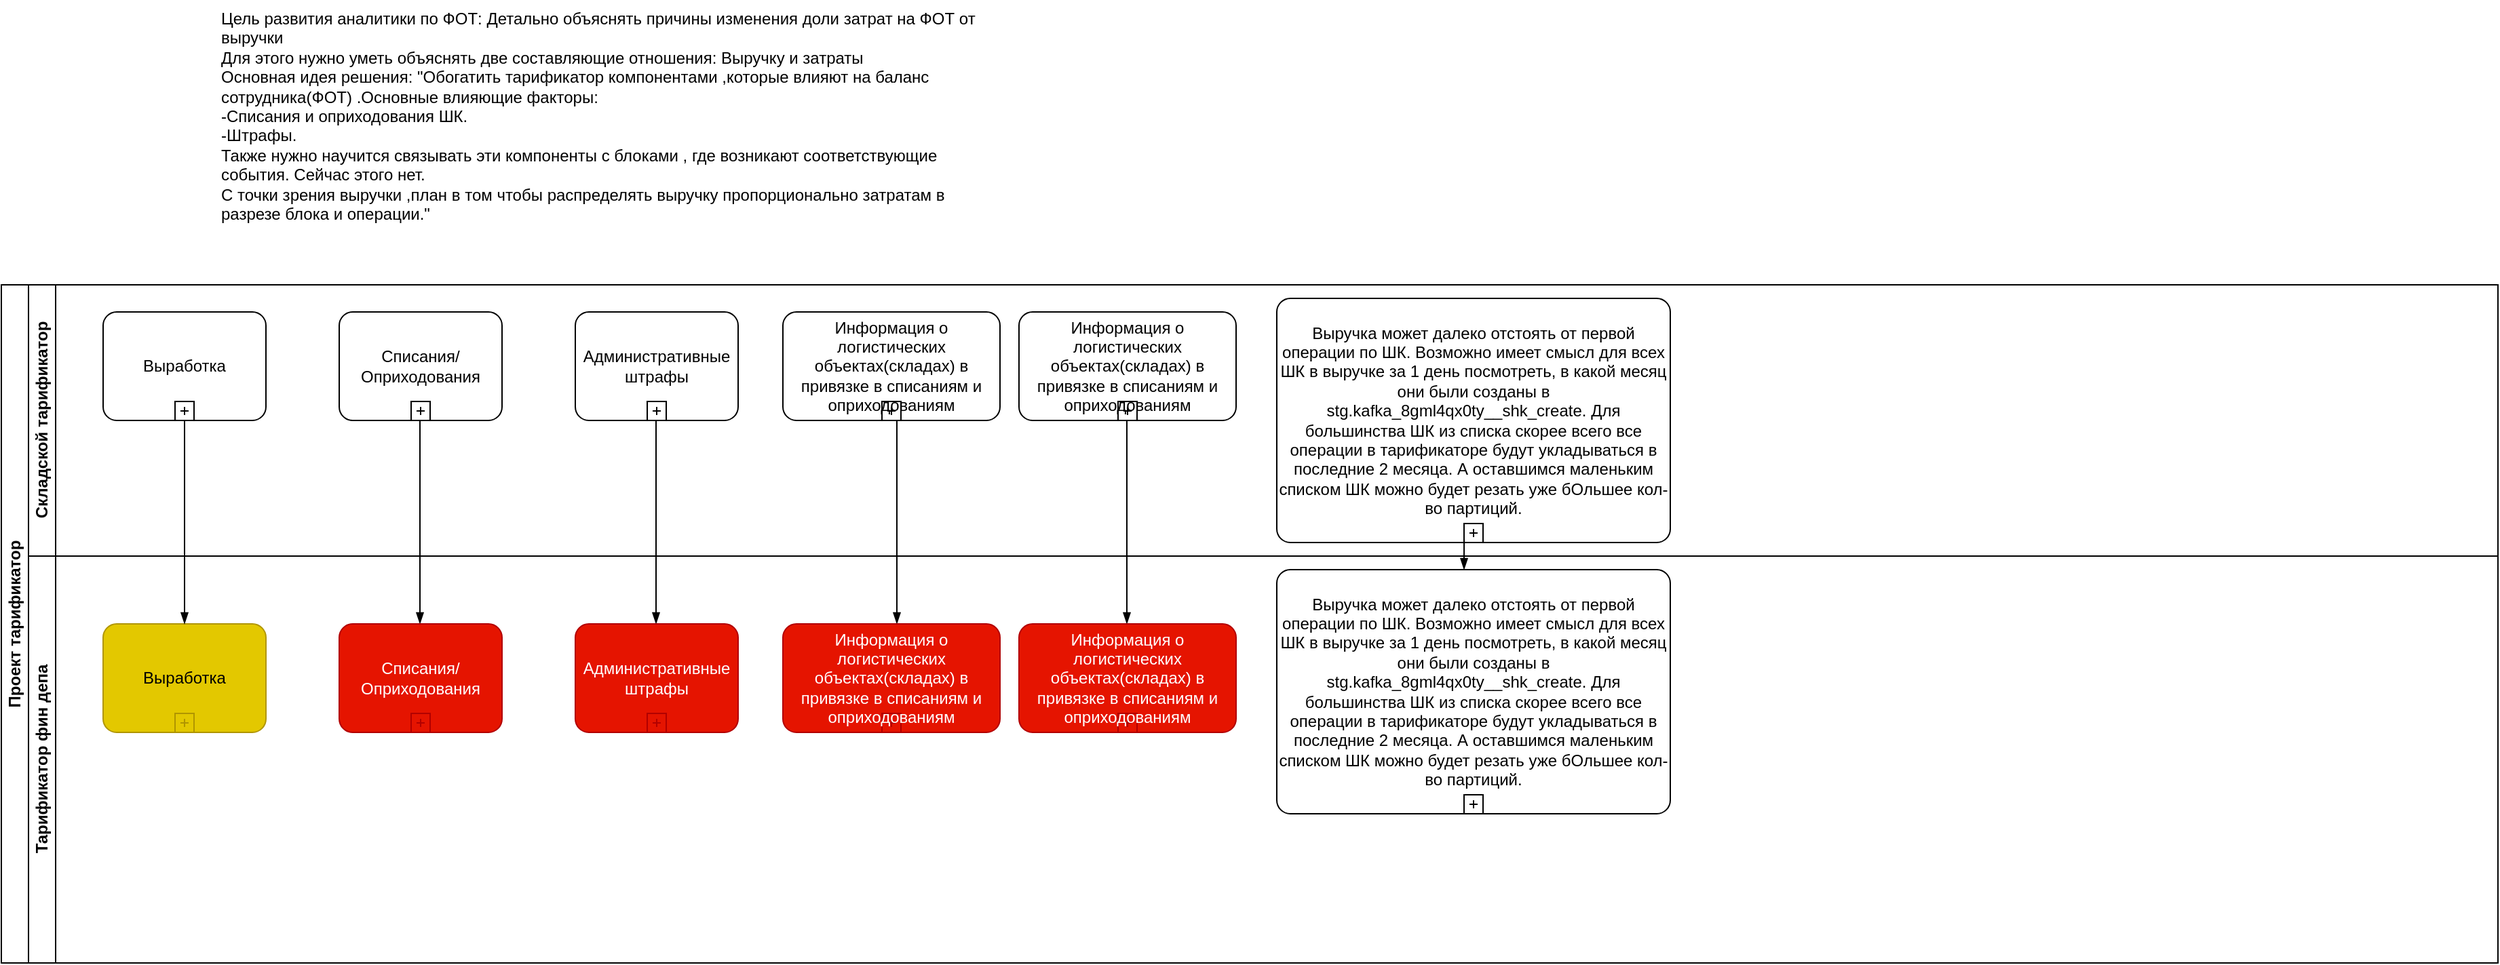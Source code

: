 <mxfile version="24.4.9" type="github">
  <diagram name="Page-1" id="2YBvvXClWsGukQMizWep">
    <mxGraphModel dx="1852" dy="575" grid="1" gridSize="10" guides="1" tooltips="1" connect="1" arrows="1" fold="1" page="1" pageScale="1" pageWidth="850" pageHeight="1100" math="0" shadow="0">
      <root>
        <mxCell id="0" />
        <mxCell id="1" parent="0" />
        <mxCell id="AureokOPcRB-wlUimoDX-1" value="Проект тарификатор" style="swimlane;html=1;childLayout=stackLayout;resizeParent=1;resizeParentMax=0;horizontal=0;startSize=20;horizontalStack=0;whiteSpace=wrap;" parent="1" vertex="1">
          <mxGeometry x="-10" y="220" width="1840" height="500" as="geometry" />
        </mxCell>
        <mxCell id="AureokOPcRB-wlUimoDX-2" value="Складской тарификатор" style="swimlane;html=1;startSize=20;horizontal=0;" parent="AureokOPcRB-wlUimoDX-1" vertex="1">
          <mxGeometry x="20" width="1820" height="200" as="geometry" />
        </mxCell>
        <mxCell id="Vi-23OGS0FtceBu0X0W--6" value="Выработка" style="points=[[0.25,0,0],[0.5,0,0],[0.75,0,0],[1,0.25,0],[1,0.5,0],[1,0.75,0],[0.75,1,0],[0.5,1,0],[0.25,1,0],[0,0.75,0],[0,0.5,0],[0,0.25,0]];shape=mxgraph.bpmn.task;whiteSpace=wrap;rectStyle=rounded;size=10;html=1;container=1;expand=0;collapsible=0;taskMarker=abstract;isLoopSub=1;" vertex="1" parent="AureokOPcRB-wlUimoDX-2">
          <mxGeometry x="55" y="20" width="120" height="80" as="geometry" />
        </mxCell>
        <mxCell id="Vi-23OGS0FtceBu0X0W--7" value="Списания/Оприходования" style="points=[[0.25,0,0],[0.5,0,0],[0.75,0,0],[1,0.25,0],[1,0.5,0],[1,0.75,0],[0.75,1,0],[0.5,1,0],[0.25,1,0],[0,0.75,0],[0,0.5,0],[0,0.25,0]];shape=mxgraph.bpmn.task;whiteSpace=wrap;rectStyle=rounded;size=10;html=1;container=1;expand=0;collapsible=0;taskMarker=abstract;isLoopSub=1;" vertex="1" parent="AureokOPcRB-wlUimoDX-2">
          <mxGeometry x="229" y="20" width="120" height="80" as="geometry" />
        </mxCell>
        <mxCell id="Vi-23OGS0FtceBu0X0W--9" value="Административные штрафы" style="points=[[0.25,0,0],[0.5,0,0],[0.75,0,0],[1,0.25,0],[1,0.5,0],[1,0.75,0],[0.75,1,0],[0.5,1,0],[0.25,1,0],[0,0.75,0],[0,0.5,0],[0,0.25,0]];shape=mxgraph.bpmn.task;whiteSpace=wrap;rectStyle=rounded;size=10;html=1;container=1;expand=0;collapsible=0;taskMarker=abstract;isLoopSub=1;" vertex="1" parent="AureokOPcRB-wlUimoDX-2">
          <mxGeometry x="403" y="20" width="120" height="80" as="geometry" />
        </mxCell>
        <mxCell id="Vi-23OGS0FtceBu0X0W--10" value="Информация о логистических объектах(складах) в привязке в списаниям и оприходованиям" style="points=[[0.25,0,0],[0.5,0,0],[0.75,0,0],[1,0.25,0],[1,0.5,0],[1,0.75,0],[0.75,1,0],[0.5,1,0],[0.25,1,0],[0,0.75,0],[0,0.5,0],[0,0.25,0]];shape=mxgraph.bpmn.task;whiteSpace=wrap;rectStyle=rounded;size=10;html=1;container=1;expand=0;collapsible=0;taskMarker=abstract;isLoopSub=1;" vertex="1" parent="AureokOPcRB-wlUimoDX-2">
          <mxGeometry x="556" y="20" width="160" height="80" as="geometry" />
        </mxCell>
        <mxCell id="Vi-23OGS0FtceBu0X0W--11" value="Информация о логистических объектах(складах) в привязке в списаниям и оприходованиям" style="points=[[0.25,0,0],[0.5,0,0],[0.75,0,0],[1,0.25,0],[1,0.5,0],[1,0.75,0],[0.75,1,0],[0.5,1,0],[0.25,1,0],[0,0.75,0],[0,0.5,0],[0,0.25,0]];shape=mxgraph.bpmn.task;whiteSpace=wrap;rectStyle=rounded;size=10;html=1;container=1;expand=0;collapsible=0;taskMarker=abstract;isLoopSub=1;" vertex="1" parent="AureokOPcRB-wlUimoDX-2">
          <mxGeometry x="730" y="20" width="160" height="80" as="geometry" />
        </mxCell>
        <mxCell id="Vi-23OGS0FtceBu0X0W--20" value="" style="edgeStyle=elbowEdgeStyle;fontSize=12;html=1;endArrow=blockThin;endFill=1;rounded=0;exitX=0.5;exitY=1;exitDx=0;exitDy=0;exitPerimeter=0;entryX=0.5;entryY=0;entryDx=0;entryDy=0;entryPerimeter=0;" edge="1" parent="AureokOPcRB-wlUimoDX-2">
          <mxGeometry width="160" relative="1" as="geometry">
            <mxPoint x="288.5" y="100" as="sourcePoint" />
            <mxPoint x="288.5" y="250" as="targetPoint" />
          </mxGeometry>
        </mxCell>
        <mxCell id="Vi-23OGS0FtceBu0X0W--21" value="" style="edgeStyle=elbowEdgeStyle;fontSize=12;html=1;endArrow=blockThin;endFill=1;rounded=0;exitX=0.5;exitY=1;exitDx=0;exitDy=0;exitPerimeter=0;entryX=0.5;entryY=0;entryDx=0;entryDy=0;entryPerimeter=0;" edge="1" parent="AureokOPcRB-wlUimoDX-2">
          <mxGeometry width="160" relative="1" as="geometry">
            <mxPoint x="462.5" y="100" as="sourcePoint" />
            <mxPoint x="462.5" y="250" as="targetPoint" />
          </mxGeometry>
        </mxCell>
        <mxCell id="Vi-23OGS0FtceBu0X0W--22" value="" style="edgeStyle=elbowEdgeStyle;fontSize=12;html=1;endArrow=blockThin;endFill=1;rounded=0;exitX=0.5;exitY=1;exitDx=0;exitDy=0;exitPerimeter=0;entryX=0.5;entryY=0;entryDx=0;entryDy=0;entryPerimeter=0;" edge="1" parent="AureokOPcRB-wlUimoDX-2">
          <mxGeometry width="160" relative="1" as="geometry">
            <mxPoint x="640" y="100" as="sourcePoint" />
            <mxPoint x="640" y="250" as="targetPoint" />
          </mxGeometry>
        </mxCell>
        <mxCell id="Vi-23OGS0FtceBu0X0W--23" value="" style="edgeStyle=elbowEdgeStyle;fontSize=12;html=1;endArrow=blockThin;endFill=1;rounded=0;exitX=0.5;exitY=1;exitDx=0;exitDy=0;exitPerimeter=0;entryX=0.5;entryY=0;entryDx=0;entryDy=0;entryPerimeter=0;" edge="1" parent="AureokOPcRB-wlUimoDX-2">
          <mxGeometry width="160" relative="1" as="geometry">
            <mxPoint x="809.5" y="100" as="sourcePoint" />
            <mxPoint x="809.5" y="250" as="targetPoint" />
          </mxGeometry>
        </mxCell>
        <mxCell id="Vi-23OGS0FtceBu0X0W--24" value="Выручка может далеко отстоять от первой операции по ШК. Возможно имеет смысл для всех ШК в выручке за 1 день посмотреть, в какой месяц они были созданы в stg.kafka_8gml4qx0ty__shk_create. Для большинства ШК из списка скорее всего все операции в тарификаторе будут укладываться в последние 2 месяца. А оставшимся маленьким списком ШК можно будет резать уже бОльшее кол-во партиций." style="points=[[0.25,0,0],[0.5,0,0],[0.75,0,0],[1,0.25,0],[1,0.5,0],[1,0.75,0],[0.75,1,0],[0.5,1,0],[0.25,1,0],[0,0.75,0],[0,0.5,0],[0,0.25,0]];shape=mxgraph.bpmn.task;whiteSpace=wrap;rectStyle=rounded;size=10;html=1;container=1;expand=0;collapsible=0;taskMarker=abstract;isLoopSub=1;" vertex="1" parent="AureokOPcRB-wlUimoDX-2">
          <mxGeometry x="920" y="10" width="290" height="180" as="geometry" />
        </mxCell>
        <mxCell id="AureokOPcRB-wlUimoDX-3" value="Тарификатор фин депа" style="swimlane;html=1;startSize=20;horizontal=0;" parent="AureokOPcRB-wlUimoDX-1" vertex="1">
          <mxGeometry x="20" y="200" width="1820" height="300" as="geometry" />
        </mxCell>
        <mxCell id="Vi-23OGS0FtceBu0X0W--8" value="Выработка" style="points=[[0.25,0,0],[0.5,0,0],[0.75,0,0],[1,0.25,0],[1,0.5,0],[1,0.75,0],[0.75,1,0],[0.5,1,0],[0.25,1,0],[0,0.75,0],[0,0.5,0],[0,0.25,0]];shape=mxgraph.bpmn.task;whiteSpace=wrap;rectStyle=rounded;size=10;html=1;container=1;expand=0;collapsible=0;taskMarker=abstract;isLoopSub=1;fillColor=#e3c800;strokeColor=#B09500;fontColor=#000000;" vertex="1" parent="AureokOPcRB-wlUimoDX-3">
          <mxGeometry x="55" y="50" width="120" height="80" as="geometry" />
        </mxCell>
        <mxCell id="Vi-23OGS0FtceBu0X0W--16" value="Списания/Оприходования" style="points=[[0.25,0,0],[0.5,0,0],[0.75,0,0],[1,0.25,0],[1,0.5,0],[1,0.75,0],[0.75,1,0],[0.5,1,0],[0.25,1,0],[0,0.75,0],[0,0.5,0],[0,0.25,0]];shape=mxgraph.bpmn.task;whiteSpace=wrap;rectStyle=rounded;size=10;html=1;container=1;expand=0;collapsible=0;taskMarker=abstract;isLoopSub=1;fillColor=#e51400;fontColor=#ffffff;strokeColor=#B20000;" vertex="1" parent="AureokOPcRB-wlUimoDX-3">
          <mxGeometry x="229" y="50" width="120" height="80" as="geometry" />
        </mxCell>
        <mxCell id="Vi-23OGS0FtceBu0X0W--17" value="Административные штрафы" style="points=[[0.25,0,0],[0.5,0,0],[0.75,0,0],[1,0.25,0],[1,0.5,0],[1,0.75,0],[0.75,1,0],[0.5,1,0],[0.25,1,0],[0,0.75,0],[0,0.5,0],[0,0.25,0]];shape=mxgraph.bpmn.task;whiteSpace=wrap;rectStyle=rounded;size=10;html=1;container=1;expand=0;collapsible=0;taskMarker=abstract;isLoopSub=1;fillColor=#e51400;fontColor=#ffffff;strokeColor=#B20000;" vertex="1" parent="AureokOPcRB-wlUimoDX-3">
          <mxGeometry x="403" y="50" width="120" height="80" as="geometry" />
        </mxCell>
        <mxCell id="Vi-23OGS0FtceBu0X0W--18" value="Информация о логистических объектах(складах) в привязке в списаниям и оприходованиям" style="points=[[0.25,0,0],[0.5,0,0],[0.75,0,0],[1,0.25,0],[1,0.5,0],[1,0.75,0],[0.75,1,0],[0.5,1,0],[0.25,1,0],[0,0.75,0],[0,0.5,0],[0,0.25,0]];shape=mxgraph.bpmn.task;whiteSpace=wrap;rectStyle=rounded;size=10;html=1;container=1;expand=0;collapsible=0;taskMarker=abstract;isLoopSub=1;fillColor=#e51400;fontColor=#ffffff;strokeColor=#B20000;" vertex="1" parent="AureokOPcRB-wlUimoDX-3">
          <mxGeometry x="556" y="50" width="160" height="80" as="geometry" />
        </mxCell>
        <mxCell id="Vi-23OGS0FtceBu0X0W--19" value="Информация о логистических объектах(складах) в привязке в списаниям и оприходованиям" style="points=[[0.25,0,0],[0.5,0,0],[0.75,0,0],[1,0.25,0],[1,0.5,0],[1,0.75,0],[0.75,1,0],[0.5,1,0],[0.25,1,0],[0,0.75,0],[0,0.5,0],[0,0.25,0]];shape=mxgraph.bpmn.task;whiteSpace=wrap;rectStyle=rounded;size=10;html=1;container=1;expand=0;collapsible=0;taskMarker=abstract;isLoopSub=1;fillColor=#e51400;fontColor=#ffffff;strokeColor=#B20000;" vertex="1" parent="AureokOPcRB-wlUimoDX-3">
          <mxGeometry x="730" y="50" width="160" height="80" as="geometry" />
        </mxCell>
        <mxCell id="Vi-23OGS0FtceBu0X0W--25" value="Выручка может далеко отстоять от первой операции по ШК. Возможно имеет смысл для всех ШК в выручке за 1 день посмотреть, в какой месяц они были созданы в stg.kafka_8gml4qx0ty__shk_create. Для большинства ШК из списка скорее всего все операции в тарификаторе будут укладываться в последние 2 месяца. А оставшимся маленьким списком ШК можно будет резать уже бОльшее кол-во партиций." style="points=[[0.25,0,0],[0.5,0,0],[0.75,0,0],[1,0.25,0],[1,0.5,0],[1,0.75,0],[0.75,1,0],[0.5,1,0],[0.25,1,0],[0,0.75,0],[0,0.5,0],[0,0.25,0]];shape=mxgraph.bpmn.task;whiteSpace=wrap;rectStyle=rounded;size=10;html=1;container=1;expand=0;collapsible=0;taskMarker=abstract;isLoopSub=1;" vertex="1" parent="AureokOPcRB-wlUimoDX-3">
          <mxGeometry x="920" y="10" width="290" height="180" as="geometry" />
        </mxCell>
        <mxCell id="Vi-23OGS0FtceBu0X0W--13" value="" style="edgeStyle=elbowEdgeStyle;fontSize=12;html=1;endArrow=blockThin;endFill=1;rounded=0;exitX=0.5;exitY=1;exitDx=0;exitDy=0;exitPerimeter=0;entryX=0.5;entryY=0;entryDx=0;entryDy=0;entryPerimeter=0;" edge="1" parent="AureokOPcRB-wlUimoDX-1" source="Vi-23OGS0FtceBu0X0W--6" target="Vi-23OGS0FtceBu0X0W--8">
          <mxGeometry width="160" relative="1" as="geometry">
            <mxPoint x="150" y="130" as="sourcePoint" />
            <mxPoint x="310" y="130" as="targetPoint" />
          </mxGeometry>
        </mxCell>
        <mxCell id="Vi-23OGS0FtceBu0X0W--26" value="" style="edgeStyle=elbowEdgeStyle;fontSize=12;html=1;endArrow=blockThin;endFill=1;rounded=0;exitX=0.476;exitY=0.987;exitDx=0;exitDy=0;exitPerimeter=0;" edge="1" parent="AureokOPcRB-wlUimoDX-1" source="Vi-23OGS0FtceBu0X0W--24" target="Vi-23OGS0FtceBu0X0W--25">
          <mxGeometry width="160" relative="1" as="geometry">
            <mxPoint x="839.5" y="110" as="sourcePoint" />
            <mxPoint x="839.5" y="260" as="targetPoint" />
          </mxGeometry>
        </mxCell>
        <mxCell id="Vi-23OGS0FtceBu0X0W--1" value="Цель развития аналитики по ФОТ:&#x9; Детально объяснять причины изменения доли затрат на ФОТ от выручки&#xa;Для этого нужно уметь объяснять две составляющие отношения: &#x9;Выручку и затраты&#xa;Основная идея решения:&#x9;&quot;Обогатить тарификатор компонентами ,которые влияют на баланс сотрудника(ФОТ) .Основные влияющие факторы: &#xa;-Списания и оприходования ШК.&#xa;-Штрафы.&#xa;Также нужно научится связывать эти компоненты с блоками , где возникают соответствующие события. Сейчас этого нет.&#xa;С точки зрения выручки ,план в том чтобы распределять выручку пропорционально затратам в разрезе блока и операции.&quot;" style="text;whiteSpace=wrap;html=1;" vertex="1" parent="1">
          <mxGeometry x="150" y="10" width="560" height="180" as="geometry" />
        </mxCell>
      </root>
    </mxGraphModel>
  </diagram>
</mxfile>
